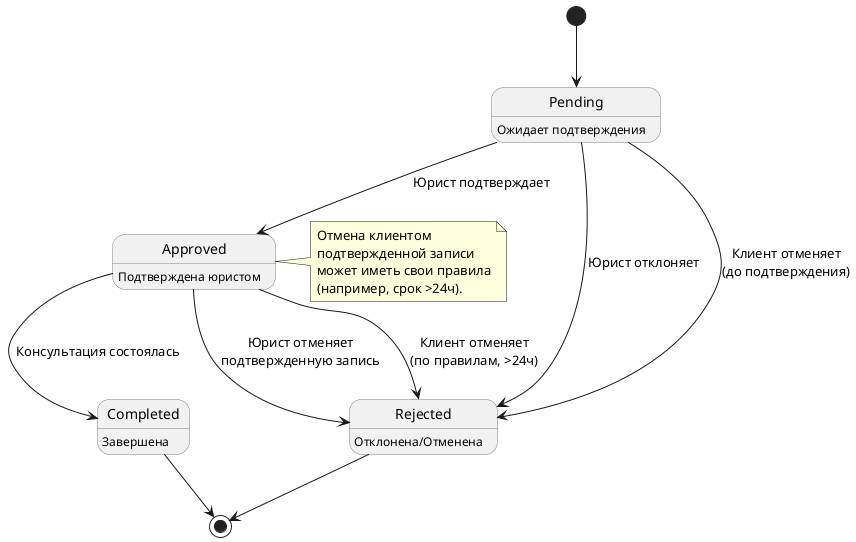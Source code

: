 @startuml StateAppointmentCorrected
skinparam state {
  BackgroundColor<<Pending>> LightYellow
  BackgroundColor<<Approved>> LightGreen
  BackgroundColor<<Rejected>> LightCoral
  BackgroundColor<<Completed>> LightBlue
  BorderColor Gray
}

[*] --> Pending
Pending : Ожидает подтверждения

Pending --> Approved : Юрист подтверждает
Pending --> Rejected : Юрист отклоняет
Pending --> Rejected : Клиент отменяет\n(до подтверждения)

Approved : Подтверждена юристом
Approved --> Completed : Консультация состоялась
Approved --> Rejected : Юрист отменяет\nподтвержденную запись
Approved --> Rejected : Клиент отменяет\n(по правилам, >24ч)

Rejected : Отклонена/Отменена
Rejected --> [*]

Completed : Завершена
Completed --> [*]

note right of Approved
  Отмена клиентом
  подтвержденной записи
  может иметь свои правила
  (например, срок >24ч).
end note
@enduml